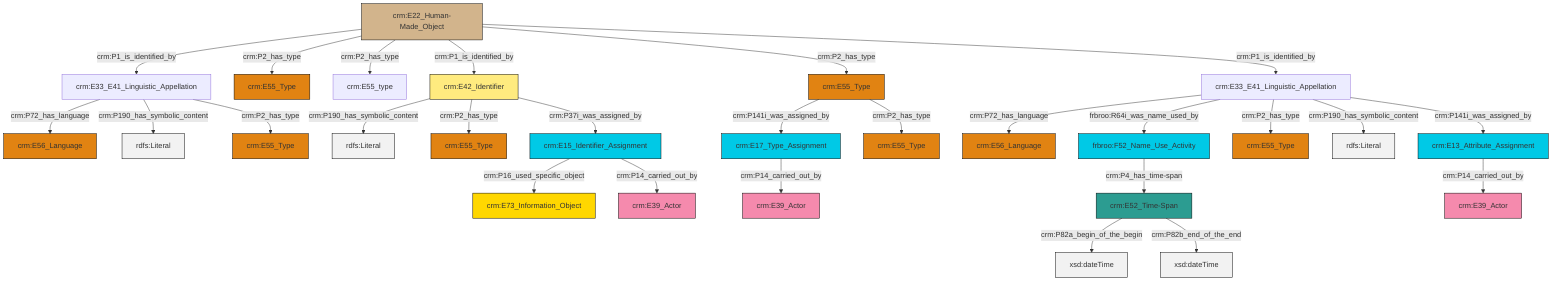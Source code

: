 graph TD
classDef Literal fill:#f2f2f2,stroke:#000000;
classDef CRM_Entity fill:#FFFFFF,stroke:#000000;
classDef Temporal_Entity fill:#00C9E6, stroke:#000000;
classDef Type fill:#E18312, stroke:#000000;
classDef Time-Span fill:#2C9C91, stroke:#000000;
classDef Appellation fill:#FFEB7F, stroke:#000000;
classDef Place fill:#008836, stroke:#000000;
classDef Persistent_Item fill:#B266B2, stroke:#000000;
classDef Conceptual_Object fill:#FFD700, stroke:#000000;
classDef Physical_Thing fill:#D2B48C, stroke:#000000;
classDef Actor fill:#f58aad, stroke:#000000;
classDef PC_Classes fill:#4ce600, stroke:#000000;
classDef Multi fill:#cccccc,stroke:#000000;

0["crm:E52_Time-Span"]:::Time-Span -->|crm:P82a_begin_of_the_begin| 1[xsd:dateTime]:::Literal
9["crm:E33_E41_Linguistic_Appellation"]:::Default -->|crm:P72_has_language| 10["crm:E56_Language"]:::Type
11["crm:E22_Human-Made_Object"]:::Physical_Thing -->|crm:P1_is_identified_by| 9["crm:E33_E41_Linguistic_Appellation"]:::Default
2["crm:E33_E41_Linguistic_Appellation"]:::Default -->|crm:P72_has_language| 12["crm:E56_Language"]:::Type
9["crm:E33_E41_Linguistic_Appellation"]:::Default -->|crm:P190_has_symbolic_content| 13[rdfs:Literal]:::Literal
18["frbroo:F52_Name_Use_Activity"]:::Temporal_Entity -->|crm:P4_has_time-span| 0["crm:E52_Time-Span"]:::Time-Span
2["crm:E33_E41_Linguistic_Appellation"]:::Default -->|frbroo:R64i_was_name_used_by| 18["frbroo:F52_Name_Use_Activity"]:::Temporal_Entity
23["crm:E55_Type"]:::Type -->|crm:P141i_was_assigned_by| 24["crm:E17_Type_Assignment"]:::Temporal_Entity
2["crm:E33_E41_Linguistic_Appellation"]:::Default -->|crm:P2_has_type| 19["crm:E55_Type"]:::Type
11["crm:E22_Human-Made_Object"]:::Physical_Thing -->|crm:P2_has_type| 25["crm:E55_Type"]:::Type
2["crm:E33_E41_Linguistic_Appellation"]:::Default -->|crm:P190_has_symbolic_content| 26[rdfs:Literal]:::Literal
11["crm:E22_Human-Made_Object"]:::Physical_Thing -->|crm:P2_has_type| 27["crm:E55_type"]:::Default
0["crm:E52_Time-Span"]:::Time-Span -->|crm:P82b_end_of_the_end| 29[xsd:dateTime]:::Literal
9["crm:E33_E41_Linguistic_Appellation"]:::Default -->|crm:P2_has_type| 30["crm:E55_Type"]:::Type
11["crm:E22_Human-Made_Object"]:::Physical_Thing -->|crm:P1_is_identified_by| 33["crm:E42_Identifier"]:::Appellation
14["crm:E13_Attribute_Assignment"]:::Temporal_Entity -->|crm:P14_carried_out_by| 34["crm:E39_Actor"]:::Actor
16["crm:E15_Identifier_Assignment"]:::Temporal_Entity -->|crm:P16_used_specific_object| 38["crm:E73_Information_Object"]:::Conceptual_Object
11["crm:E22_Human-Made_Object"]:::Physical_Thing -->|crm:P2_has_type| 23["crm:E55_Type"]:::Type
33["crm:E42_Identifier"]:::Appellation -->|crm:P190_has_symbolic_content| 40[rdfs:Literal]:::Literal
11["crm:E22_Human-Made_Object"]:::Physical_Thing -->|crm:P1_is_identified_by| 2["crm:E33_E41_Linguistic_Appellation"]:::Default
33["crm:E42_Identifier"]:::Appellation -->|crm:P2_has_type| 7["crm:E55_Type"]:::Type
33["crm:E42_Identifier"]:::Appellation -->|crm:P37i_was_assigned_by| 16["crm:E15_Identifier_Assignment"]:::Temporal_Entity
23["crm:E55_Type"]:::Type -->|crm:P2_has_type| 5["crm:E55_Type"]:::Type
2["crm:E33_E41_Linguistic_Appellation"]:::Default -->|crm:P141i_was_assigned_by| 14["crm:E13_Attribute_Assignment"]:::Temporal_Entity
16["crm:E15_Identifier_Assignment"]:::Temporal_Entity -->|crm:P14_carried_out_by| 36["crm:E39_Actor"]:::Actor
24["crm:E17_Type_Assignment"]:::Temporal_Entity -->|crm:P14_carried_out_by| 21["crm:E39_Actor"]:::Actor